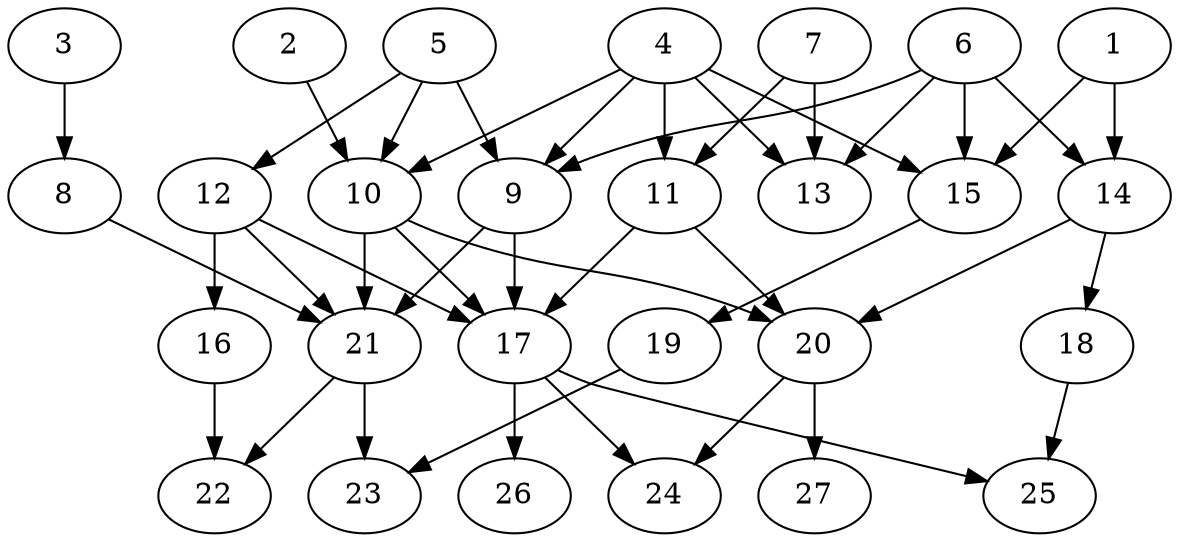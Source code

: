 // DAG (tier=2-normal, mode=compute, n=27, ccr=0.360, fat=0.597, density=0.415, regular=0.547, jump=0.194, mindata=524288, maxdata=8388608)
// DAG automatically generated by daggen at Sun Aug 24 16:33:33 2025
// /home/ermia/Project/Environments/daggen/bin/daggen --dot --ccr 0.360 --fat 0.597 --regular 0.547 --density 0.415 --jump 0.194 --mindata 524288 --maxdata 8388608 -n 27 
digraph G {
  1 [size="31847202182474440", alpha="0.08", expect_size="15923601091237220"]
  1 -> 14 [size ="43225658163200"]
  1 -> 15 [size ="43225658163200"]
  2 [size="2004997443831191", alpha="0.14", expect_size="1002498721915595"]
  2 -> 10 [size ="31473797169152"]
  3 [size="397441490294407168", alpha="0.03", expect_size="198720745147203584"]
  3 -> 8 [size ="4324528750592"]
  4 [size="4969822259602534", alpha="0.16", expect_size="2484911129801267"]
  4 -> 9 [size ="113540153212928"]
  4 -> 10 [size ="113540153212928"]
  4 -> 11 [size ="113540153212928"]
  4 -> 13 [size ="113540153212928"]
  4 -> 15 [size ="113540153212928"]
  5 [size="3467287012767124", alpha="0.02", expect_size="1733643506383562"]
  5 -> 9 [size ="92184300748800"]
  5 -> 10 [size ="92184300748800"]
  5 -> 12 [size ="92184300748800"]
  6 [size="22562735589051100", alpha="0.06", expect_size="11281367794525550"]
  6 -> 9 [size ="520885580595200"]
  6 -> 13 [size ="520885580595200"]
  6 -> 14 [size ="520885580595200"]
  6 -> 15 [size ="520885580595200"]
  7 [size="11827417186304000000", alpha="0.15", expect_size="5913708593152000000"]
  7 -> 11 [size ="41528852480000"]
  7 -> 13 [size ="41528852480000"]
  8 [size="2600415204575188", alpha="0.13", expect_size="1300207602287594"]
  8 -> 21 [size ="109806241185792"]
  9 [size="7789603336845114", alpha="0.13", expect_size="3894801668422557"]
  9 -> 17 [size ="131148470550528"]
  9 -> 21 [size ="131148470550528"]
  10 [size="456436245555960610816", alpha="0.19", expect_size="228218122777980305408"]
  10 -> 17 [size ="474252981567488"]
  10 -> 20 [size ="474252981567488"]
  10 -> 21 [size ="474252981567488"]
  11 [size="536261302063040823296", alpha="0.08", expect_size="268130651031520411648"]
  11 -> 17 [size ="528049082728448"]
  11 -> 20 [size ="528049082728448"]
  12 [size="541449520882864", alpha="0.11", expect_size="270724760441432"]
  12 -> 16 [size ="36923330527232"]
  12 -> 17 [size ="36923330527232"]
  12 -> 21 [size ="36923330527232"]
  13 [size="177380040821201436672", alpha="0.12", expect_size="88690020410600718336"]
  14 [size="2084849185896886", alpha="0.11", expect_size="1042424592948443"]
  14 -> 18 [size ="70889181806592"]
  14 -> 20 [size ="70889181806592"]
  15 [size="1380262658838908928", alpha="0.08", expect_size="690131329419454464"]
  15 -> 19 [size ="554324593737728"]
  16 [size="782796411600736", alpha="0.11", expect_size="391398205800368"]
  16 -> 22 [size ="14439680049152"]
  17 [size="3750645614641454", alpha="0.13", expect_size="1875322807320727"]
  17 -> 24 [size ="324333146734592"]
  17 -> 25 [size ="324333146734592"]
  17 -> 26 [size ="324333146734592"]
  18 [size="288928534699268112384", alpha="0.15", expect_size="144464267349634056192"]
  18 -> 25 [size ="349636644569088"]
  19 [size="1176727399153270784", alpha="0.05", expect_size="588363699576635392"]
  19 -> 23 [size ="8916763148288"]
  20 [size="460227175049636032", alpha="0.09", expect_size="230113587524818016"]
  20 -> 24 [size ="390174290739200"]
  20 -> 27 [size ="390174290739200"]
  21 [size="154487637174910976", alpha="0.06", expect_size="77243818587455488"]
  21 -> 22 [size ="2303310430208"]
  21 -> 23 [size ="2303310430208"]
  22 [size="27695038736787772", alpha="0.17", expect_size="13847519368393886"]
  23 [size="318479895573735407616", alpha="0.18", expect_size="159239947786867703808"]
  24 [size="12244064512914040", alpha="0.14", expect_size="6122032256457020"]
  25 [size="37647651171213508608", alpha="0.03", expect_size="18823825585606754304"]
  26 [size="1327713749888928", alpha="0.04", expect_size="663856874944464"]
  27 [size="15388821970997390", alpha="0.09", expect_size="7694410985498695"]
}